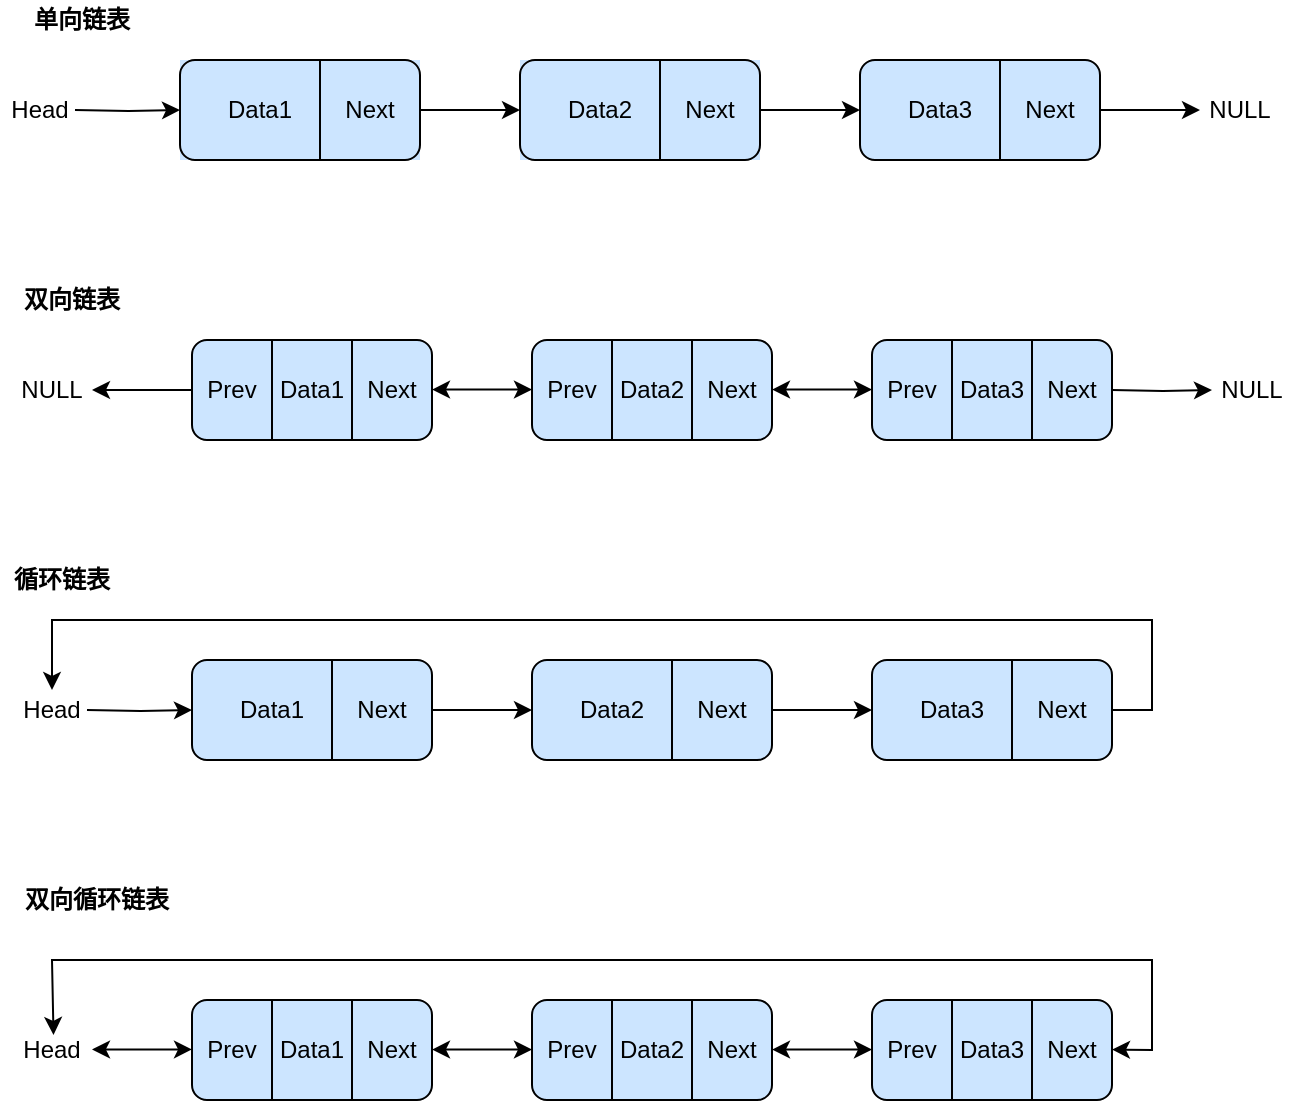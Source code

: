 <mxfile version="28.0.1">
  <diagram name="第 1 页" id="bLg1n2aG3RuGjTB1i6qY">
    <mxGraphModel dx="1206" dy="526" grid="1" gridSize="10" guides="1" tooltips="1" connect="1" arrows="1" fold="1" page="1" pageScale="1" pageWidth="827" pageHeight="1169" math="0" shadow="0">
      <root>
        <mxCell id="0" />
        <mxCell id="1" parent="0" />
        <mxCell id="rXJPLOeFARJxz8nDChNl-27" value="&lt;b&gt;单向链表&lt;/b&gt;" style="text;strokeColor=none;align=center;fillColor=none;html=1;verticalAlign=middle;whiteSpace=wrap;rounded=0;" vertex="1" parent="1">
          <mxGeometry x="105" y="240" width="60" height="20" as="geometry" />
        </mxCell>
        <mxCell id="rXJPLOeFARJxz8nDChNl-95" value="&lt;b&gt;双向链表&lt;/b&gt;" style="text;strokeColor=none;align=center;fillColor=none;html=1;verticalAlign=middle;whiteSpace=wrap;rounded=0;" vertex="1" parent="1">
          <mxGeometry x="100" y="380" width="60" height="20" as="geometry" />
        </mxCell>
        <mxCell id="rXJPLOeFARJxz8nDChNl-123" value="&lt;b&gt;循环链表&lt;/b&gt;" style="text;strokeColor=none;align=center;fillColor=none;html=1;verticalAlign=middle;whiteSpace=wrap;rounded=0;" vertex="1" parent="1">
          <mxGeometry x="100" y="520" width="50" height="20" as="geometry" />
        </mxCell>
        <mxCell id="rXJPLOeFARJxz8nDChNl-160" value="&lt;b&gt;双向循环链表&lt;/b&gt;" style="text;strokeColor=none;align=center;fillColor=none;html=1;verticalAlign=middle;whiteSpace=wrap;rounded=0;" vertex="1" parent="1">
          <mxGeometry x="105" y="680" width="75" height="20" as="geometry" />
        </mxCell>
        <mxCell id="rXJPLOeFARJxz8nDChNl-20" style="edgeStyle=orthogonalEdgeStyle;rounded=0;orthogonalLoop=1;jettySize=auto;html=1;exitX=1;exitY=0.5;exitDx=0;exitDy=0;entryX=0;entryY=0.5;entryDx=0;entryDy=0;" edge="1" parent="1" target="rXJPLOeFARJxz8nDChNl-1">
          <mxGeometry relative="1" as="geometry">
            <mxPoint x="131.5" y="295" as="sourcePoint" />
          </mxGeometry>
        </mxCell>
        <mxCell id="rXJPLOeFARJxz8nDChNl-6" value="Head" style="text;strokeColor=none;align=center;fillColor=none;html=1;verticalAlign=middle;whiteSpace=wrap;rounded=0;" vertex="1" parent="1">
          <mxGeometry x="94" y="285" width="40" height="20" as="geometry" />
        </mxCell>
        <mxCell id="rXJPLOeFARJxz8nDChNl-9" value="" style="group;fillColor=#CCE5FF;container=0;" vertex="1" connectable="0" parent="1">
          <mxGeometry x="184" y="270" width="120" height="50" as="geometry" />
        </mxCell>
        <mxCell id="rXJPLOeFARJxz8nDChNl-10" value="" style="group;fillColor=#CCE5FF;container=0;" vertex="1" connectable="0" parent="1">
          <mxGeometry x="354" y="270" width="120" height="50" as="geometry" />
        </mxCell>
        <mxCell id="rXJPLOeFARJxz8nDChNl-22" style="edgeStyle=orthogonalEdgeStyle;rounded=0;orthogonalLoop=1;jettySize=auto;html=1;entryX=0;entryY=0.5;entryDx=0;entryDy=0;" edge="1" parent="1" source="rXJPLOeFARJxz8nDChNl-2" target="rXJPLOeFARJxz8nDChNl-11">
          <mxGeometry relative="1" as="geometry" />
        </mxCell>
        <mxCell id="rXJPLOeFARJxz8nDChNl-24" style="edgeStyle=orthogonalEdgeStyle;rounded=0;orthogonalLoop=1;jettySize=auto;html=1;exitX=1;exitY=0.5;exitDx=0;exitDy=0;entryX=0;entryY=0.5;entryDx=0;entryDy=0;" edge="1" parent="1" source="rXJPLOeFARJxz8nDChNl-12" target="rXJPLOeFARJxz8nDChNl-16">
          <mxGeometry relative="1" as="geometry" />
        </mxCell>
        <mxCell id="rXJPLOeFARJxz8nDChNl-25" value="NULL" style="text;strokeColor=none;align=center;fillColor=none;html=1;verticalAlign=middle;whiteSpace=wrap;rounded=0;" vertex="1" parent="1">
          <mxGeometry x="694" y="287.5" width="40" height="15" as="geometry" />
        </mxCell>
        <mxCell id="rXJPLOeFARJxz8nDChNl-26" style="edgeStyle=orthogonalEdgeStyle;rounded=0;orthogonalLoop=1;jettySize=auto;html=1;entryX=0;entryY=0.5;entryDx=0;entryDy=0;" edge="1" parent="1" source="rXJPLOeFARJxz8nDChNl-17" target="rXJPLOeFARJxz8nDChNl-25">
          <mxGeometry relative="1" as="geometry" />
        </mxCell>
        <mxCell id="rXJPLOeFARJxz8nDChNl-163" value="" style="group" vertex="1" connectable="0" parent="1">
          <mxGeometry x="184" y="270" width="120" height="50" as="geometry" />
        </mxCell>
        <mxCell id="rXJPLOeFARJxz8nDChNl-1" value="" style="rounded=1;whiteSpace=wrap;html=1;fillColor=#CCE5FF;" vertex="1" parent="rXJPLOeFARJxz8nDChNl-163">
          <mxGeometry width="120" height="50" as="geometry" />
        </mxCell>
        <mxCell id="rXJPLOeFARJxz8nDChNl-2" value="" style="shape=partialRectangle;whiteSpace=wrap;html=1;right=0;top=0;bottom=0;fillColor=none;routingCenterX=-0.5;" vertex="1" parent="rXJPLOeFARJxz8nDChNl-163">
          <mxGeometry x="70" width="50" height="50" as="geometry" />
        </mxCell>
        <mxCell id="rXJPLOeFARJxz8nDChNl-3" value="Data1" style="text;strokeColor=none;align=center;fillColor=none;html=1;verticalAlign=middle;whiteSpace=wrap;rounded=0;" vertex="1" parent="rXJPLOeFARJxz8nDChNl-163">
          <mxGeometry x="20" y="15" width="40" height="20" as="geometry" />
        </mxCell>
        <mxCell id="rXJPLOeFARJxz8nDChNl-4" value="Next" style="text;strokeColor=none;align=center;fillColor=none;html=1;verticalAlign=middle;whiteSpace=wrap;rounded=0;" vertex="1" parent="rXJPLOeFARJxz8nDChNl-163">
          <mxGeometry x="80" y="15" width="30" height="20" as="geometry" />
        </mxCell>
        <mxCell id="rXJPLOeFARJxz8nDChNl-164" value="" style="group" vertex="1" connectable="0" parent="1">
          <mxGeometry x="354" y="270" width="120" height="50" as="geometry" />
        </mxCell>
        <mxCell id="rXJPLOeFARJxz8nDChNl-11" value="" style="rounded=1;whiteSpace=wrap;html=1;fillColor=#CCE5FF;" vertex="1" parent="rXJPLOeFARJxz8nDChNl-164">
          <mxGeometry width="120" height="50" as="geometry" />
        </mxCell>
        <mxCell id="rXJPLOeFARJxz8nDChNl-12" value="" style="shape=partialRectangle;whiteSpace=wrap;html=1;right=0;top=0;bottom=0;fillColor=none;routingCenterX=-0.5;" vertex="1" parent="rXJPLOeFARJxz8nDChNl-164">
          <mxGeometry x="70" width="50" height="50" as="geometry" />
        </mxCell>
        <mxCell id="rXJPLOeFARJxz8nDChNl-13" value="Data2" style="text;strokeColor=none;align=center;fillColor=none;html=1;verticalAlign=middle;whiteSpace=wrap;rounded=0;" vertex="1" parent="rXJPLOeFARJxz8nDChNl-164">
          <mxGeometry x="20" y="15" width="40" height="20" as="geometry" />
        </mxCell>
        <mxCell id="rXJPLOeFARJxz8nDChNl-14" value="Next" style="text;strokeColor=none;align=center;fillColor=none;html=1;verticalAlign=middle;whiteSpace=wrap;rounded=0;" vertex="1" parent="rXJPLOeFARJxz8nDChNl-164">
          <mxGeometry x="80" y="15" width="30" height="20" as="geometry" />
        </mxCell>
        <mxCell id="rXJPLOeFARJxz8nDChNl-165" value="" style="group" vertex="1" connectable="0" parent="1">
          <mxGeometry x="524" y="270" width="120" height="50" as="geometry" />
        </mxCell>
        <mxCell id="rXJPLOeFARJxz8nDChNl-16" value="" style="rounded=1;whiteSpace=wrap;html=1;fillColor=#CCE5FF;" vertex="1" parent="rXJPLOeFARJxz8nDChNl-165">
          <mxGeometry width="120" height="50" as="geometry" />
        </mxCell>
        <mxCell id="rXJPLOeFARJxz8nDChNl-17" value="" style="shape=partialRectangle;whiteSpace=wrap;html=1;right=0;top=0;bottom=0;fillColor=none;routingCenterX=-0.5;" vertex="1" parent="rXJPLOeFARJxz8nDChNl-165">
          <mxGeometry x="70" width="50" height="50" as="geometry" />
        </mxCell>
        <mxCell id="rXJPLOeFARJxz8nDChNl-18" value="Data3" style="text;strokeColor=none;align=center;fillColor=none;html=1;verticalAlign=middle;whiteSpace=wrap;rounded=0;" vertex="1" parent="rXJPLOeFARJxz8nDChNl-165">
          <mxGeometry x="20" y="15" width="40" height="20" as="geometry" />
        </mxCell>
        <mxCell id="rXJPLOeFARJxz8nDChNl-19" value="Next" style="text;strokeColor=none;align=center;fillColor=none;html=1;verticalAlign=middle;whiteSpace=wrap;rounded=0;" vertex="1" parent="rXJPLOeFARJxz8nDChNl-165">
          <mxGeometry x="80" y="15" width="30" height="20" as="geometry" />
        </mxCell>
        <mxCell id="rXJPLOeFARJxz8nDChNl-31" value="NULL" style="text;strokeColor=none;align=center;fillColor=none;html=1;verticalAlign=middle;whiteSpace=wrap;rounded=0;" vertex="1" parent="1">
          <mxGeometry x="100" y="425" width="40" height="20" as="geometry" />
        </mxCell>
        <mxCell id="rXJPLOeFARJxz8nDChNl-49" value="NULL" style="text;strokeColor=none;align=center;fillColor=none;html=1;verticalAlign=middle;whiteSpace=wrap;rounded=0;" vertex="1" parent="1">
          <mxGeometry x="700" y="427.5" width="40" height="15" as="geometry" />
        </mxCell>
        <mxCell id="rXJPLOeFARJxz8nDChNl-50" style="edgeStyle=orthogonalEdgeStyle;rounded=0;orthogonalLoop=1;jettySize=auto;html=1;entryX=0;entryY=0.5;entryDx=0;entryDy=0;" edge="1" parent="1" target="rXJPLOeFARJxz8nDChNl-49">
          <mxGeometry relative="1" as="geometry">
            <mxPoint x="650" y="435" as="sourcePoint" />
          </mxGeometry>
        </mxCell>
        <mxCell id="rXJPLOeFARJxz8nDChNl-52" style="edgeStyle=orthogonalEdgeStyle;rounded=0;orthogonalLoop=1;jettySize=auto;html=1;exitX=0;exitY=0.5;exitDx=0;exitDy=0;entryX=1;entryY=0.5;entryDx=0;entryDy=0;" edge="1" parent="1" source="rXJPLOeFARJxz8nDChNl-33" target="rXJPLOeFARJxz8nDChNl-31">
          <mxGeometry relative="1" as="geometry" />
        </mxCell>
        <mxCell id="rXJPLOeFARJxz8nDChNl-91" value="" style="endArrow=classic;startArrow=classic;html=1;rounded=0;" edge="1" parent="1">
          <mxGeometry width="50" height="50" relative="1" as="geometry">
            <mxPoint x="310" y="434.76" as="sourcePoint" />
            <mxPoint x="360" y="434.76" as="targetPoint" />
          </mxGeometry>
        </mxCell>
        <mxCell id="rXJPLOeFARJxz8nDChNl-92" value="" style="endArrow=classic;startArrow=classic;html=1;rounded=0;" edge="1" parent="1">
          <mxGeometry width="50" height="50" relative="1" as="geometry">
            <mxPoint x="480" y="434.76" as="sourcePoint" />
            <mxPoint x="530" y="434.76" as="targetPoint" />
          </mxGeometry>
        </mxCell>
        <mxCell id="rXJPLOeFARJxz8nDChNl-168" value="" style="group" vertex="1" connectable="0" parent="1">
          <mxGeometry x="190" y="410" width="120" height="50" as="geometry" />
        </mxCell>
        <mxCell id="rXJPLOeFARJxz8nDChNl-33" value="" style="rounded=1;whiteSpace=wrap;html=1;fillColor=#CCE5FF;" vertex="1" parent="rXJPLOeFARJxz8nDChNl-168">
          <mxGeometry width="120" height="50" as="geometry" />
        </mxCell>
        <mxCell id="rXJPLOeFARJxz8nDChNl-34" value="" style="shape=partialRectangle;whiteSpace=wrap;html=1;right=0;top=0;bottom=0;fillColor=none;routingCenterX=-0.5;" vertex="1" parent="rXJPLOeFARJxz8nDChNl-168">
          <mxGeometry x="80" width="40" height="50" as="geometry" />
        </mxCell>
        <mxCell id="rXJPLOeFARJxz8nDChNl-53" value="" style="shape=partialRectangle;whiteSpace=wrap;html=1;right=0;top=0;bottom=0;fillColor=none;routingCenterX=-0.5;" vertex="1" parent="rXJPLOeFARJxz8nDChNl-168">
          <mxGeometry x="40" width="40" height="50" as="geometry" />
        </mxCell>
        <mxCell id="rXJPLOeFARJxz8nDChNl-36" value="Next" style="text;strokeColor=none;align=center;fillColor=none;html=1;verticalAlign=middle;whiteSpace=wrap;rounded=0;" vertex="1" parent="rXJPLOeFARJxz8nDChNl-168">
          <mxGeometry x="85" y="15" width="30" height="20" as="geometry" />
        </mxCell>
        <mxCell id="rXJPLOeFARJxz8nDChNl-69" value="Data1" style="text;strokeColor=none;align=center;fillColor=none;html=1;verticalAlign=middle;whiteSpace=wrap;rounded=0;" vertex="1" parent="rXJPLOeFARJxz8nDChNl-168">
          <mxGeometry x="40" y="15" width="40" height="20" as="geometry" />
        </mxCell>
        <mxCell id="rXJPLOeFARJxz8nDChNl-71" value="Prev" style="text;strokeColor=none;align=center;fillColor=none;html=1;verticalAlign=middle;whiteSpace=wrap;rounded=0;" vertex="1" parent="rXJPLOeFARJxz8nDChNl-168">
          <mxGeometry y="15" width="40" height="20" as="geometry" />
        </mxCell>
        <mxCell id="rXJPLOeFARJxz8nDChNl-169" value="" style="group" vertex="1" connectable="0" parent="1">
          <mxGeometry x="360" y="410" width="120" height="50" as="geometry" />
        </mxCell>
        <mxCell id="rXJPLOeFARJxz8nDChNl-76" value="" style="rounded=1;whiteSpace=wrap;html=1;fillColor=#CCE5FF;" vertex="1" parent="rXJPLOeFARJxz8nDChNl-169">
          <mxGeometry width="120" height="50" as="geometry" />
        </mxCell>
        <mxCell id="rXJPLOeFARJxz8nDChNl-77" value="" style="shape=partialRectangle;whiteSpace=wrap;html=1;right=0;top=0;bottom=0;fillColor=none;routingCenterX=-0.5;" vertex="1" parent="rXJPLOeFARJxz8nDChNl-169">
          <mxGeometry x="80" width="40" height="50" as="geometry" />
        </mxCell>
        <mxCell id="rXJPLOeFARJxz8nDChNl-78" value="" style="shape=partialRectangle;whiteSpace=wrap;html=1;right=0;top=0;bottom=0;fillColor=none;routingCenterX=-0.5;" vertex="1" parent="rXJPLOeFARJxz8nDChNl-169">
          <mxGeometry x="40" width="40" height="50" as="geometry" />
        </mxCell>
        <mxCell id="rXJPLOeFARJxz8nDChNl-79" value="Next" style="text;strokeColor=none;align=center;fillColor=none;html=1;verticalAlign=middle;whiteSpace=wrap;rounded=0;" vertex="1" parent="rXJPLOeFARJxz8nDChNl-169">
          <mxGeometry x="85" y="15" width="30" height="20" as="geometry" />
        </mxCell>
        <mxCell id="rXJPLOeFARJxz8nDChNl-80" value="Data2" style="text;strokeColor=none;align=center;fillColor=none;html=1;verticalAlign=middle;whiteSpace=wrap;rounded=0;" vertex="1" parent="rXJPLOeFARJxz8nDChNl-169">
          <mxGeometry x="40" y="15" width="40" height="20" as="geometry" />
        </mxCell>
        <mxCell id="rXJPLOeFARJxz8nDChNl-81" value="Prev" style="text;strokeColor=none;align=center;fillColor=none;html=1;verticalAlign=middle;whiteSpace=wrap;rounded=0;" vertex="1" parent="rXJPLOeFARJxz8nDChNl-169">
          <mxGeometry y="15" width="40" height="20" as="geometry" />
        </mxCell>
        <mxCell id="rXJPLOeFARJxz8nDChNl-170" value="" style="group" vertex="1" connectable="0" parent="1">
          <mxGeometry x="530" y="410" width="120" height="50" as="geometry" />
        </mxCell>
        <mxCell id="rXJPLOeFARJxz8nDChNl-85" value="" style="rounded=1;whiteSpace=wrap;html=1;fillColor=#CCE5FF;" vertex="1" parent="rXJPLOeFARJxz8nDChNl-170">
          <mxGeometry width="120" height="50" as="geometry" />
        </mxCell>
        <mxCell id="rXJPLOeFARJxz8nDChNl-86" value="" style="shape=partialRectangle;whiteSpace=wrap;html=1;right=0;top=0;bottom=0;fillColor=none;routingCenterX=-0.5;" vertex="1" parent="rXJPLOeFARJxz8nDChNl-170">
          <mxGeometry x="80" width="40" height="50" as="geometry" />
        </mxCell>
        <mxCell id="rXJPLOeFARJxz8nDChNl-87" value="" style="shape=partialRectangle;whiteSpace=wrap;html=1;right=0;top=0;bottom=0;fillColor=none;routingCenterX=-0.5;" vertex="1" parent="rXJPLOeFARJxz8nDChNl-170">
          <mxGeometry x="40" width="40" height="50" as="geometry" />
        </mxCell>
        <mxCell id="rXJPLOeFARJxz8nDChNl-88" value="Next" style="text;strokeColor=none;align=center;fillColor=none;html=1;verticalAlign=middle;whiteSpace=wrap;rounded=0;" vertex="1" parent="rXJPLOeFARJxz8nDChNl-170">
          <mxGeometry x="85" y="15" width="30" height="20" as="geometry" />
        </mxCell>
        <mxCell id="rXJPLOeFARJxz8nDChNl-89" value="Data3" style="text;strokeColor=none;align=center;fillColor=none;html=1;verticalAlign=middle;whiteSpace=wrap;rounded=0;" vertex="1" parent="rXJPLOeFARJxz8nDChNl-170">
          <mxGeometry x="40" y="15" width="40" height="20" as="geometry" />
        </mxCell>
        <mxCell id="rXJPLOeFARJxz8nDChNl-90" value="Prev" style="text;strokeColor=none;align=center;fillColor=none;html=1;verticalAlign=middle;whiteSpace=wrap;rounded=0;" vertex="1" parent="rXJPLOeFARJxz8nDChNl-170">
          <mxGeometry y="15" width="40" height="20" as="geometry" />
        </mxCell>
        <mxCell id="rXJPLOeFARJxz8nDChNl-97" style="edgeStyle=orthogonalEdgeStyle;rounded=0;orthogonalLoop=1;jettySize=auto;html=1;exitX=1;exitY=0.5;exitDx=0;exitDy=0;entryX=0;entryY=0.5;entryDx=0;entryDy=0;" edge="1" parent="1" target="rXJPLOeFARJxz8nDChNl-100">
          <mxGeometry relative="1" as="geometry">
            <mxPoint x="137.5" y="595" as="sourcePoint" />
          </mxGeometry>
        </mxCell>
        <mxCell id="rXJPLOeFARJxz8nDChNl-98" value="Head" style="text;strokeColor=none;align=center;fillColor=none;html=1;verticalAlign=middle;whiteSpace=wrap;rounded=0;" vertex="1" parent="1">
          <mxGeometry x="100" y="585" width="40" height="20" as="geometry" />
        </mxCell>
        <mxCell id="rXJPLOeFARJxz8nDChNl-114" style="edgeStyle=orthogonalEdgeStyle;rounded=0;orthogonalLoop=1;jettySize=auto;html=1;entryX=0;entryY=0.5;entryDx=0;entryDy=0;" edge="1" parent="1" source="rXJPLOeFARJxz8nDChNl-101" target="rXJPLOeFARJxz8nDChNl-105">
          <mxGeometry relative="1" as="geometry" />
        </mxCell>
        <mxCell id="rXJPLOeFARJxz8nDChNl-115" style="edgeStyle=orthogonalEdgeStyle;rounded=0;orthogonalLoop=1;jettySize=auto;html=1;exitX=1;exitY=0.5;exitDx=0;exitDy=0;entryX=0;entryY=0.5;entryDx=0;entryDy=0;" edge="1" parent="1" source="rXJPLOeFARJxz8nDChNl-106" target="rXJPLOeFARJxz8nDChNl-110">
          <mxGeometry relative="1" as="geometry" />
        </mxCell>
        <mxCell id="rXJPLOeFARJxz8nDChNl-118" style="edgeStyle=orthogonalEdgeStyle;rounded=0;orthogonalLoop=1;jettySize=auto;html=1;entryX=0.5;entryY=0;entryDx=0;entryDy=0;" edge="1" parent="1" source="rXJPLOeFARJxz8nDChNl-111" target="rXJPLOeFARJxz8nDChNl-98">
          <mxGeometry relative="1" as="geometry">
            <Array as="points">
              <mxPoint x="670" y="595" />
              <mxPoint x="670" y="550" />
              <mxPoint x="120" y="550" />
            </Array>
          </mxGeometry>
        </mxCell>
        <mxCell id="rXJPLOeFARJxz8nDChNl-171" value="" style="group" vertex="1" connectable="0" parent="1">
          <mxGeometry x="190" y="570" width="120" height="50" as="geometry" />
        </mxCell>
        <mxCell id="rXJPLOeFARJxz8nDChNl-100" value="" style="rounded=1;whiteSpace=wrap;html=1;fillColor=#CCE5FF;" vertex="1" parent="rXJPLOeFARJxz8nDChNl-171">
          <mxGeometry width="120" height="50" as="geometry" />
        </mxCell>
        <mxCell id="rXJPLOeFARJxz8nDChNl-101" value="" style="shape=partialRectangle;whiteSpace=wrap;html=1;right=0;top=0;bottom=0;fillColor=none;routingCenterX=-0.5;" vertex="1" parent="rXJPLOeFARJxz8nDChNl-171">
          <mxGeometry x="70" width="50" height="50" as="geometry" />
        </mxCell>
        <mxCell id="rXJPLOeFARJxz8nDChNl-102" value="Data1" style="text;strokeColor=none;align=center;fillColor=none;html=1;verticalAlign=middle;whiteSpace=wrap;rounded=0;" vertex="1" parent="rXJPLOeFARJxz8nDChNl-171">
          <mxGeometry x="20" y="15" width="40" height="20" as="geometry" />
        </mxCell>
        <mxCell id="rXJPLOeFARJxz8nDChNl-103" value="Next" style="text;strokeColor=none;align=center;fillColor=none;html=1;verticalAlign=middle;whiteSpace=wrap;rounded=0;" vertex="1" parent="rXJPLOeFARJxz8nDChNl-171">
          <mxGeometry x="80" y="15" width="30" height="20" as="geometry" />
        </mxCell>
        <mxCell id="rXJPLOeFARJxz8nDChNl-172" value="" style="group" vertex="1" connectable="0" parent="1">
          <mxGeometry x="360" y="570" width="120" height="50" as="geometry" />
        </mxCell>
        <mxCell id="rXJPLOeFARJxz8nDChNl-105" value="" style="rounded=1;whiteSpace=wrap;html=1;fillColor=#CCE5FF;" vertex="1" parent="rXJPLOeFARJxz8nDChNl-172">
          <mxGeometry width="120" height="50" as="geometry" />
        </mxCell>
        <mxCell id="rXJPLOeFARJxz8nDChNl-106" value="" style="shape=partialRectangle;whiteSpace=wrap;html=1;right=0;top=0;bottom=0;fillColor=none;routingCenterX=-0.5;" vertex="1" parent="rXJPLOeFARJxz8nDChNl-172">
          <mxGeometry x="70" width="50" height="50" as="geometry" />
        </mxCell>
        <mxCell id="rXJPLOeFARJxz8nDChNl-107" value="Data2" style="text;strokeColor=none;align=center;fillColor=none;html=1;verticalAlign=middle;whiteSpace=wrap;rounded=0;" vertex="1" parent="rXJPLOeFARJxz8nDChNl-172">
          <mxGeometry x="20" y="15" width="40" height="20" as="geometry" />
        </mxCell>
        <mxCell id="rXJPLOeFARJxz8nDChNl-108" value="Next" style="text;strokeColor=none;align=center;fillColor=none;html=1;verticalAlign=middle;whiteSpace=wrap;rounded=0;" vertex="1" parent="rXJPLOeFARJxz8nDChNl-172">
          <mxGeometry x="80" y="15" width="30" height="20" as="geometry" />
        </mxCell>
        <mxCell id="rXJPLOeFARJxz8nDChNl-173" value="" style="group" vertex="1" connectable="0" parent="1">
          <mxGeometry x="530" y="570" width="120" height="50" as="geometry" />
        </mxCell>
        <mxCell id="rXJPLOeFARJxz8nDChNl-110" value="" style="rounded=1;whiteSpace=wrap;html=1;fillColor=#CCE5FF;" vertex="1" parent="rXJPLOeFARJxz8nDChNl-173">
          <mxGeometry width="120" height="50" as="geometry" />
        </mxCell>
        <mxCell id="rXJPLOeFARJxz8nDChNl-111" value="" style="shape=partialRectangle;whiteSpace=wrap;html=1;right=0;top=0;bottom=0;fillColor=none;routingCenterX=-0.5;" vertex="1" parent="rXJPLOeFARJxz8nDChNl-173">
          <mxGeometry x="70" width="50" height="50" as="geometry" />
        </mxCell>
        <mxCell id="rXJPLOeFARJxz8nDChNl-112" value="Data3" style="text;strokeColor=none;align=center;fillColor=none;html=1;verticalAlign=middle;whiteSpace=wrap;rounded=0;" vertex="1" parent="rXJPLOeFARJxz8nDChNl-173">
          <mxGeometry x="20" y="15" width="40" height="20" as="geometry" />
        </mxCell>
        <mxCell id="rXJPLOeFARJxz8nDChNl-113" value="Next" style="text;strokeColor=none;align=center;fillColor=none;html=1;verticalAlign=middle;whiteSpace=wrap;rounded=0;" vertex="1" parent="rXJPLOeFARJxz8nDChNl-173">
          <mxGeometry x="80" y="15" width="30" height="20" as="geometry" />
        </mxCell>
        <mxCell id="rXJPLOeFARJxz8nDChNl-125" value="Head" style="text;strokeColor=none;align=center;fillColor=none;html=1;verticalAlign=middle;whiteSpace=wrap;rounded=0;" vertex="1" parent="1">
          <mxGeometry x="100" y="755" width="40" height="20" as="geometry" />
        </mxCell>
        <mxCell id="rXJPLOeFARJxz8nDChNl-153" value="" style="endArrow=classic;startArrow=classic;html=1;rounded=0;" edge="1" parent="1">
          <mxGeometry width="50" height="50" relative="1" as="geometry">
            <mxPoint x="310" y="764.76" as="sourcePoint" />
            <mxPoint x="360" y="764.76" as="targetPoint" />
          </mxGeometry>
        </mxCell>
        <mxCell id="rXJPLOeFARJxz8nDChNl-154" value="" style="endArrow=classic;startArrow=classic;html=1;rounded=0;" edge="1" parent="1">
          <mxGeometry width="50" height="50" relative="1" as="geometry">
            <mxPoint x="480" y="764.76" as="sourcePoint" />
            <mxPoint x="530" y="764.76" as="targetPoint" />
          </mxGeometry>
        </mxCell>
        <mxCell id="rXJPLOeFARJxz8nDChNl-156" value="" style="endArrow=classic;startArrow=classic;html=1;rounded=0;" edge="1" parent="1">
          <mxGeometry width="50" height="50" relative="1" as="geometry">
            <mxPoint x="140" y="764.71" as="sourcePoint" />
            <mxPoint x="190" y="764.71" as="targetPoint" />
          </mxGeometry>
        </mxCell>
        <mxCell id="rXJPLOeFARJxz8nDChNl-158" value="" style="endArrow=classic;startArrow=classic;html=1;rounded=0;entryX=0.519;entryY=0.124;entryDx=0;entryDy=0;entryPerimeter=0;" edge="1" parent="1" target="rXJPLOeFARJxz8nDChNl-125">
          <mxGeometry width="50" height="50" relative="1" as="geometry">
            <mxPoint x="650" y="764.76" as="sourcePoint" />
            <mxPoint x="120" y="720" as="targetPoint" />
            <Array as="points">
              <mxPoint x="670" y="765" />
              <mxPoint x="670" y="720" />
              <mxPoint x="120" y="720" />
            </Array>
          </mxGeometry>
        </mxCell>
        <mxCell id="rXJPLOeFARJxz8nDChNl-131" value="" style="rounded=1;whiteSpace=wrap;html=1;fillColor=#CCE5FF;" vertex="1" parent="1">
          <mxGeometry x="190" y="740" width="120" height="50" as="geometry" />
        </mxCell>
        <mxCell id="rXJPLOeFARJxz8nDChNl-132" value="" style="shape=partialRectangle;whiteSpace=wrap;html=1;right=0;top=0;bottom=0;fillColor=none;routingCenterX=-0.5;" vertex="1" parent="1">
          <mxGeometry x="270" y="740" width="40" height="50" as="geometry" />
        </mxCell>
        <mxCell id="rXJPLOeFARJxz8nDChNl-133" value="" style="shape=partialRectangle;whiteSpace=wrap;html=1;right=0;top=0;bottom=0;fillColor=none;routingCenterX=-0.5;" vertex="1" parent="1">
          <mxGeometry x="230" y="740" width="40" height="50" as="geometry" />
        </mxCell>
        <mxCell id="rXJPLOeFARJxz8nDChNl-134" value="Next" style="text;strokeColor=none;align=center;fillColor=none;html=1;verticalAlign=middle;whiteSpace=wrap;rounded=0;" vertex="1" parent="1">
          <mxGeometry x="275" y="755" width="30" height="20" as="geometry" />
        </mxCell>
        <mxCell id="rXJPLOeFARJxz8nDChNl-135" value="Data1" style="text;strokeColor=none;align=center;fillColor=none;html=1;verticalAlign=middle;whiteSpace=wrap;rounded=0;" vertex="1" parent="1">
          <mxGeometry x="230" y="755" width="40" height="20" as="geometry" />
        </mxCell>
        <mxCell id="rXJPLOeFARJxz8nDChNl-136" value="Prev" style="text;strokeColor=none;align=center;fillColor=none;html=1;verticalAlign=middle;whiteSpace=wrap;rounded=0;" vertex="1" parent="1">
          <mxGeometry x="190" y="755" width="40" height="20" as="geometry" />
        </mxCell>
        <mxCell id="rXJPLOeFARJxz8nDChNl-139" value="" style="rounded=1;whiteSpace=wrap;html=1;fillColor=#CCE5FF;" vertex="1" parent="1">
          <mxGeometry x="360" y="740" width="120" height="50" as="geometry" />
        </mxCell>
        <mxCell id="rXJPLOeFARJxz8nDChNl-140" value="" style="shape=partialRectangle;whiteSpace=wrap;html=1;right=0;top=0;bottom=0;fillColor=none;routingCenterX=-0.5;" vertex="1" parent="1">
          <mxGeometry x="440" y="740" width="40" height="50" as="geometry" />
        </mxCell>
        <mxCell id="rXJPLOeFARJxz8nDChNl-141" value="" style="shape=partialRectangle;whiteSpace=wrap;html=1;right=0;top=0;bottom=0;fillColor=none;routingCenterX=-0.5;" vertex="1" parent="1">
          <mxGeometry x="400" y="740" width="40" height="50" as="geometry" />
        </mxCell>
        <mxCell id="rXJPLOeFARJxz8nDChNl-142" value="Next" style="text;strokeColor=none;align=center;fillColor=none;html=1;verticalAlign=middle;whiteSpace=wrap;rounded=0;" vertex="1" parent="1">
          <mxGeometry x="445" y="755" width="30" height="20" as="geometry" />
        </mxCell>
        <mxCell id="rXJPLOeFARJxz8nDChNl-143" value="Data2" style="text;strokeColor=none;align=center;fillColor=none;html=1;verticalAlign=middle;whiteSpace=wrap;rounded=0;" vertex="1" parent="1">
          <mxGeometry x="400" y="755" width="40" height="20" as="geometry" />
        </mxCell>
        <mxCell id="rXJPLOeFARJxz8nDChNl-144" value="Prev" style="text;strokeColor=none;align=center;fillColor=none;html=1;verticalAlign=middle;whiteSpace=wrap;rounded=0;" vertex="1" parent="1">
          <mxGeometry x="360" y="755" width="40" height="20" as="geometry" />
        </mxCell>
        <mxCell id="rXJPLOeFARJxz8nDChNl-147" value="" style="rounded=1;whiteSpace=wrap;html=1;fillColor=#CCE5FF;" vertex="1" parent="1">
          <mxGeometry x="530" y="740" width="120" height="50" as="geometry" />
        </mxCell>
        <mxCell id="rXJPLOeFARJxz8nDChNl-148" value="" style="shape=partialRectangle;whiteSpace=wrap;html=1;right=0;top=0;bottom=0;fillColor=none;routingCenterX=-0.5;" vertex="1" parent="1">
          <mxGeometry x="610" y="740" width="40" height="50" as="geometry" />
        </mxCell>
        <mxCell id="rXJPLOeFARJxz8nDChNl-149" value="" style="shape=partialRectangle;whiteSpace=wrap;html=1;right=0;top=0;bottom=0;fillColor=none;routingCenterX=-0.5;" vertex="1" parent="1">
          <mxGeometry x="570" y="740" width="40" height="50" as="geometry" />
        </mxCell>
        <mxCell id="rXJPLOeFARJxz8nDChNl-150" value="Next" style="text;strokeColor=none;align=center;fillColor=none;html=1;verticalAlign=middle;whiteSpace=wrap;rounded=0;" vertex="1" parent="1">
          <mxGeometry x="615" y="755" width="30" height="20" as="geometry" />
        </mxCell>
        <mxCell id="rXJPLOeFARJxz8nDChNl-151" value="Data3" style="text;strokeColor=none;align=center;fillColor=none;html=1;verticalAlign=middle;whiteSpace=wrap;rounded=0;" vertex="1" parent="1">
          <mxGeometry x="570" y="755" width="40" height="20" as="geometry" />
        </mxCell>
        <mxCell id="rXJPLOeFARJxz8nDChNl-152" value="Prev" style="text;strokeColor=none;align=center;fillColor=none;html=1;verticalAlign=middle;whiteSpace=wrap;rounded=0;" vertex="1" parent="1">
          <mxGeometry x="530" y="755" width="40" height="20" as="geometry" />
        </mxCell>
      </root>
    </mxGraphModel>
  </diagram>
</mxfile>

